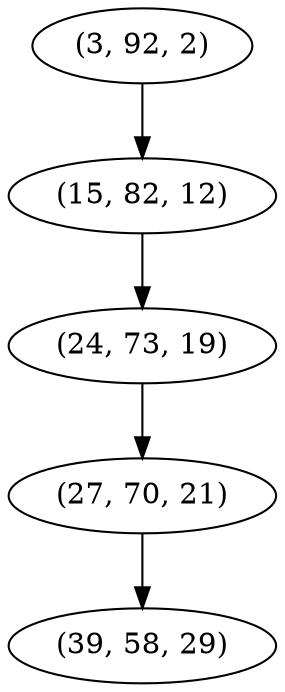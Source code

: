 digraph tree {
    "(3, 92, 2)";
    "(15, 82, 12)";
    "(24, 73, 19)";
    "(27, 70, 21)";
    "(39, 58, 29)";
    "(3, 92, 2)" -> "(15, 82, 12)";
    "(15, 82, 12)" -> "(24, 73, 19)";
    "(24, 73, 19)" -> "(27, 70, 21)";
    "(27, 70, 21)" -> "(39, 58, 29)";
}
